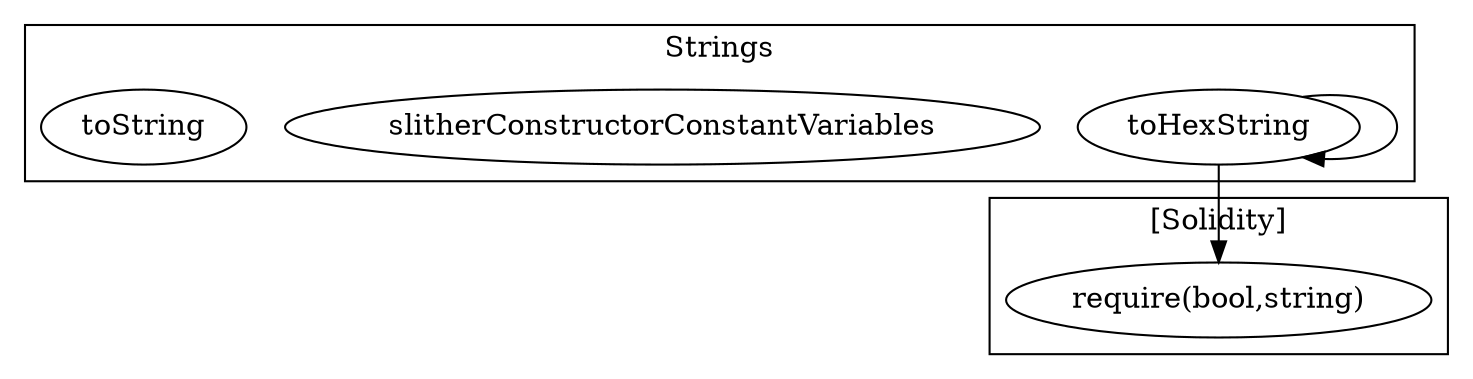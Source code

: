 strict digraph {
subgraph cluster_1287_Strings {
label = "Strings"
"1287_toHexString" [label="toHexString"]
"1287_slitherConstructorConstantVariables" [label="slitherConstructorConstantVariables"]
"1287_toString" [label="toString"]
"1287_toHexString" -> "1287_toHexString"
}subgraph cluster_solidity {
label = "[Solidity]"
"require(bool,string)" 
"1287_toHexString" -> "require(bool,string)"
}
}